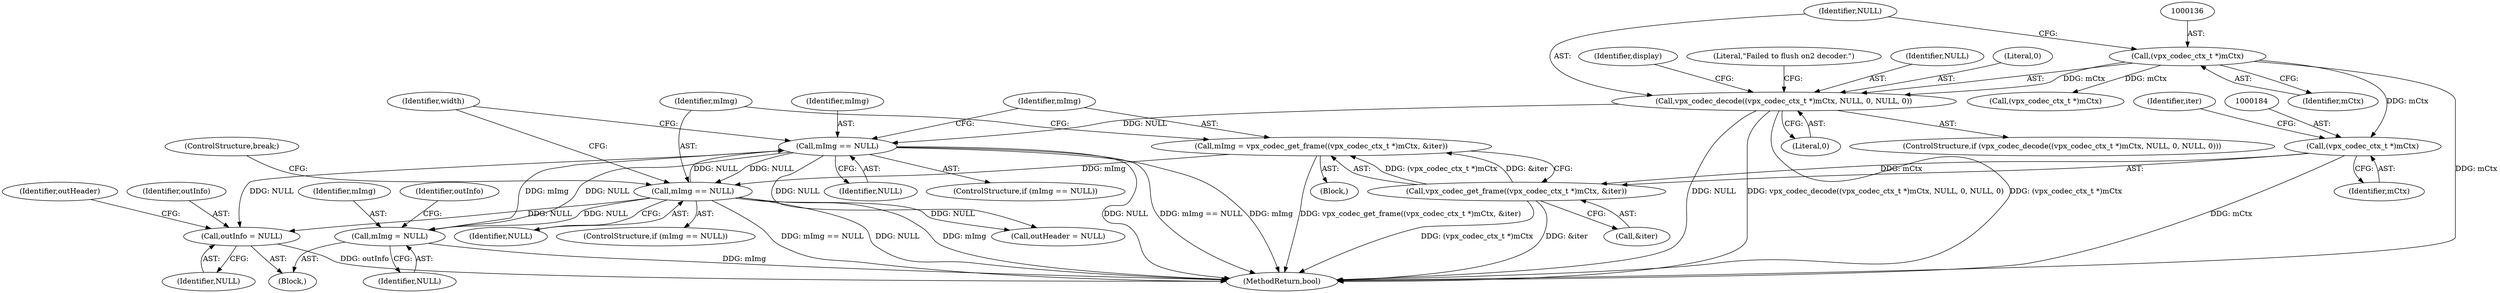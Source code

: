 digraph "0_Android_f9ed2fe6d61259e779a37d4c2d7edb33a1c1f8ba@pointer" {
"1000360" [label="(Call,outInfo = NULL)"];
"1000176" [label="(Call,mImg == NULL)"];
"1000350" [label="(Call,mImg = NULL)"];
"1000189" [label="(Call,mImg == NULL)"];
"1000180" [label="(Call,mImg = vpx_codec_get_frame((vpx_codec_ctx_t *)mCtx, &iter))"];
"1000182" [label="(Call,vpx_codec_get_frame((vpx_codec_ctx_t *)mCtx, &iter))"];
"1000183" [label="(Call,(vpx_codec_ctx_t *)mCtx)"];
"1000135" [label="(Call,(vpx_codec_ctx_t *)mCtx)"];
"1000134" [label="(Call,vpx_codec_decode((vpx_codec_ctx_t *)mCtx, NULL, 0, NULL, 0))"];
"1000138" [label="(Identifier,NULL)"];
"1000191" [label="(Identifier,NULL)"];
"1000149" [label="(Identifier,display)"];
"1000183" [label="(Call,(vpx_codec_ctx_t *)mCtx)"];
"1000180" [label="(Call,mImg = vpx_codec_get_frame((vpx_codec_ctx_t *)mCtx, &iter))"];
"1000137" [label="(Identifier,mCtx)"];
"1000141" [label="(Literal,0)"];
"1000163" [label="(Call,(vpx_codec_ctx_t *)mCtx)"];
"1000193" [label="(ControlStructure,break;)"];
"1000182" [label="(Call,vpx_codec_get_frame((vpx_codec_ctx_t *)mCtx, &iter))"];
"1000361" [label="(Identifier,outInfo)"];
"1000176" [label="(Call,mImg == NULL)"];
"1000177" [label="(Identifier,mImg)"];
"1000365" [label="(Call,outHeader = NULL)"];
"1000351" [label="(Identifier,mImg)"];
"1000179" [label="(Block,)"];
"1000144" [label="(Literal,\"Failed to flush on2 decoder.\")"];
"1000362" [label="(Identifier,NULL)"];
"1000355" [label="(Identifier,outInfo)"];
"1000189" [label="(Call,mImg == NULL)"];
"1000181" [label="(Identifier,mImg)"];
"1000350" [label="(Call,mImg = NULL)"];
"1000190" [label="(Identifier,mImg)"];
"1000188" [label="(ControlStructure,if (mImg == NULL))"];
"1000187" [label="(Identifier,iter)"];
"1000178" [label="(Identifier,NULL)"];
"1000185" [label="(Identifier,mCtx)"];
"1000140" [label="(Identifier,NULL)"];
"1000134" [label="(Call,vpx_codec_decode((vpx_codec_ctx_t *)mCtx, NULL, 0, NULL, 0))"];
"1000416" [label="(MethodReturn,bool)"];
"1000360" [label="(Call,outInfo = NULL)"];
"1000352" [label="(Identifier,NULL)"];
"1000135" [label="(Call,(vpx_codec_ctx_t *)mCtx)"];
"1000133" [label="(ControlStructure,if (vpx_codec_decode((vpx_codec_ctx_t *)mCtx, NULL, 0, NULL, 0)))"];
"1000139" [label="(Literal,0)"];
"1000175" [label="(ControlStructure,if (mImg == NULL))"];
"1000186" [label="(Call,&iter)"];
"1000364" [label="(Identifier,outHeader)"];
"1000174" [label="(Block,)"];
"1000196" [label="(Identifier,width)"];
"1000360" -> "1000174"  [label="AST: "];
"1000360" -> "1000362"  [label="CFG: "];
"1000361" -> "1000360"  [label="AST: "];
"1000362" -> "1000360"  [label="AST: "];
"1000364" -> "1000360"  [label="CFG: "];
"1000360" -> "1000416"  [label="DDG: outInfo"];
"1000176" -> "1000360"  [label="DDG: NULL"];
"1000189" -> "1000360"  [label="DDG: NULL"];
"1000176" -> "1000175"  [label="AST: "];
"1000176" -> "1000178"  [label="CFG: "];
"1000177" -> "1000176"  [label="AST: "];
"1000178" -> "1000176"  [label="AST: "];
"1000181" -> "1000176"  [label="CFG: "];
"1000196" -> "1000176"  [label="CFG: "];
"1000176" -> "1000416"  [label="DDG: NULL"];
"1000176" -> "1000416"  [label="DDG: mImg == NULL"];
"1000176" -> "1000416"  [label="DDG: mImg"];
"1000350" -> "1000176"  [label="DDG: mImg"];
"1000134" -> "1000176"  [label="DDG: NULL"];
"1000189" -> "1000176"  [label="DDG: NULL"];
"1000176" -> "1000189"  [label="DDG: NULL"];
"1000176" -> "1000350"  [label="DDG: NULL"];
"1000176" -> "1000365"  [label="DDG: NULL"];
"1000350" -> "1000174"  [label="AST: "];
"1000350" -> "1000352"  [label="CFG: "];
"1000351" -> "1000350"  [label="AST: "];
"1000352" -> "1000350"  [label="AST: "];
"1000355" -> "1000350"  [label="CFG: "];
"1000350" -> "1000416"  [label="DDG: mImg"];
"1000189" -> "1000350"  [label="DDG: NULL"];
"1000189" -> "1000188"  [label="AST: "];
"1000189" -> "1000191"  [label="CFG: "];
"1000190" -> "1000189"  [label="AST: "];
"1000191" -> "1000189"  [label="AST: "];
"1000193" -> "1000189"  [label="CFG: "];
"1000196" -> "1000189"  [label="CFG: "];
"1000189" -> "1000416"  [label="DDG: mImg"];
"1000189" -> "1000416"  [label="DDG: mImg == NULL"];
"1000189" -> "1000416"  [label="DDG: NULL"];
"1000180" -> "1000189"  [label="DDG: mImg"];
"1000189" -> "1000365"  [label="DDG: NULL"];
"1000180" -> "1000179"  [label="AST: "];
"1000180" -> "1000182"  [label="CFG: "];
"1000181" -> "1000180"  [label="AST: "];
"1000182" -> "1000180"  [label="AST: "];
"1000190" -> "1000180"  [label="CFG: "];
"1000180" -> "1000416"  [label="DDG: vpx_codec_get_frame((vpx_codec_ctx_t *)mCtx, &iter)"];
"1000182" -> "1000180"  [label="DDG: (vpx_codec_ctx_t *)mCtx"];
"1000182" -> "1000180"  [label="DDG: &iter"];
"1000182" -> "1000186"  [label="CFG: "];
"1000183" -> "1000182"  [label="AST: "];
"1000186" -> "1000182"  [label="AST: "];
"1000182" -> "1000416"  [label="DDG: &iter"];
"1000182" -> "1000416"  [label="DDG: (vpx_codec_ctx_t *)mCtx"];
"1000183" -> "1000182"  [label="DDG: mCtx"];
"1000183" -> "1000185"  [label="CFG: "];
"1000184" -> "1000183"  [label="AST: "];
"1000185" -> "1000183"  [label="AST: "];
"1000187" -> "1000183"  [label="CFG: "];
"1000183" -> "1000416"  [label="DDG: mCtx"];
"1000135" -> "1000183"  [label="DDG: mCtx"];
"1000135" -> "1000134"  [label="AST: "];
"1000135" -> "1000137"  [label="CFG: "];
"1000136" -> "1000135"  [label="AST: "];
"1000137" -> "1000135"  [label="AST: "];
"1000138" -> "1000135"  [label="CFG: "];
"1000135" -> "1000416"  [label="DDG: mCtx"];
"1000135" -> "1000134"  [label="DDG: mCtx"];
"1000135" -> "1000163"  [label="DDG: mCtx"];
"1000134" -> "1000133"  [label="AST: "];
"1000134" -> "1000141"  [label="CFG: "];
"1000138" -> "1000134"  [label="AST: "];
"1000139" -> "1000134"  [label="AST: "];
"1000140" -> "1000134"  [label="AST: "];
"1000141" -> "1000134"  [label="AST: "];
"1000144" -> "1000134"  [label="CFG: "];
"1000149" -> "1000134"  [label="CFG: "];
"1000134" -> "1000416"  [label="DDG: NULL"];
"1000134" -> "1000416"  [label="DDG: vpx_codec_decode((vpx_codec_ctx_t *)mCtx, NULL, 0, NULL, 0)"];
"1000134" -> "1000416"  [label="DDG: (vpx_codec_ctx_t *)mCtx"];
}

